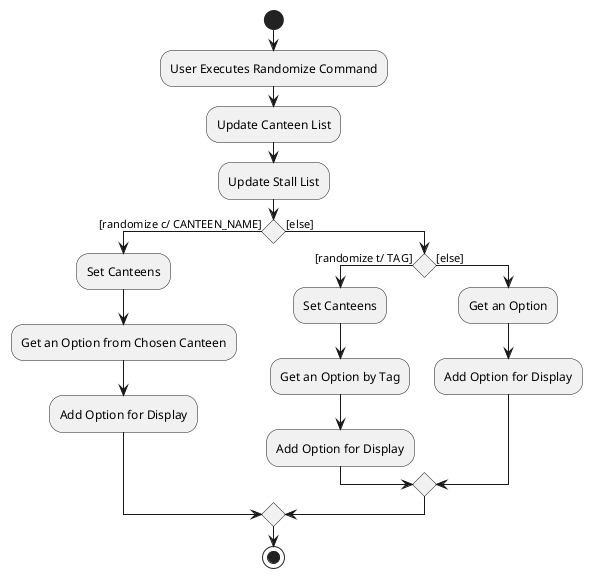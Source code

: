 @startuml
start
:User Executes Randomize Command;

'Since the beta syntax does not support placing the condition outside the
'diamond we place it as the true branch instead.

:Update Canteen List;
:Update Stall List;

if () then ([randomize c/ CANTEEN_NAME])
    :Set Canteens;
    :Get an Option from Chosen Canteen;
    :Add Option for Display;
else ([else])
    if () then ([randomize t/ TAG])
        :Set Canteens;
        :Get an Option by Tag;
        :Add Option for Display;
    else ([else])
        :Get an Option;
        :Add Option for Display;
    endif
endif
stop
@enduml